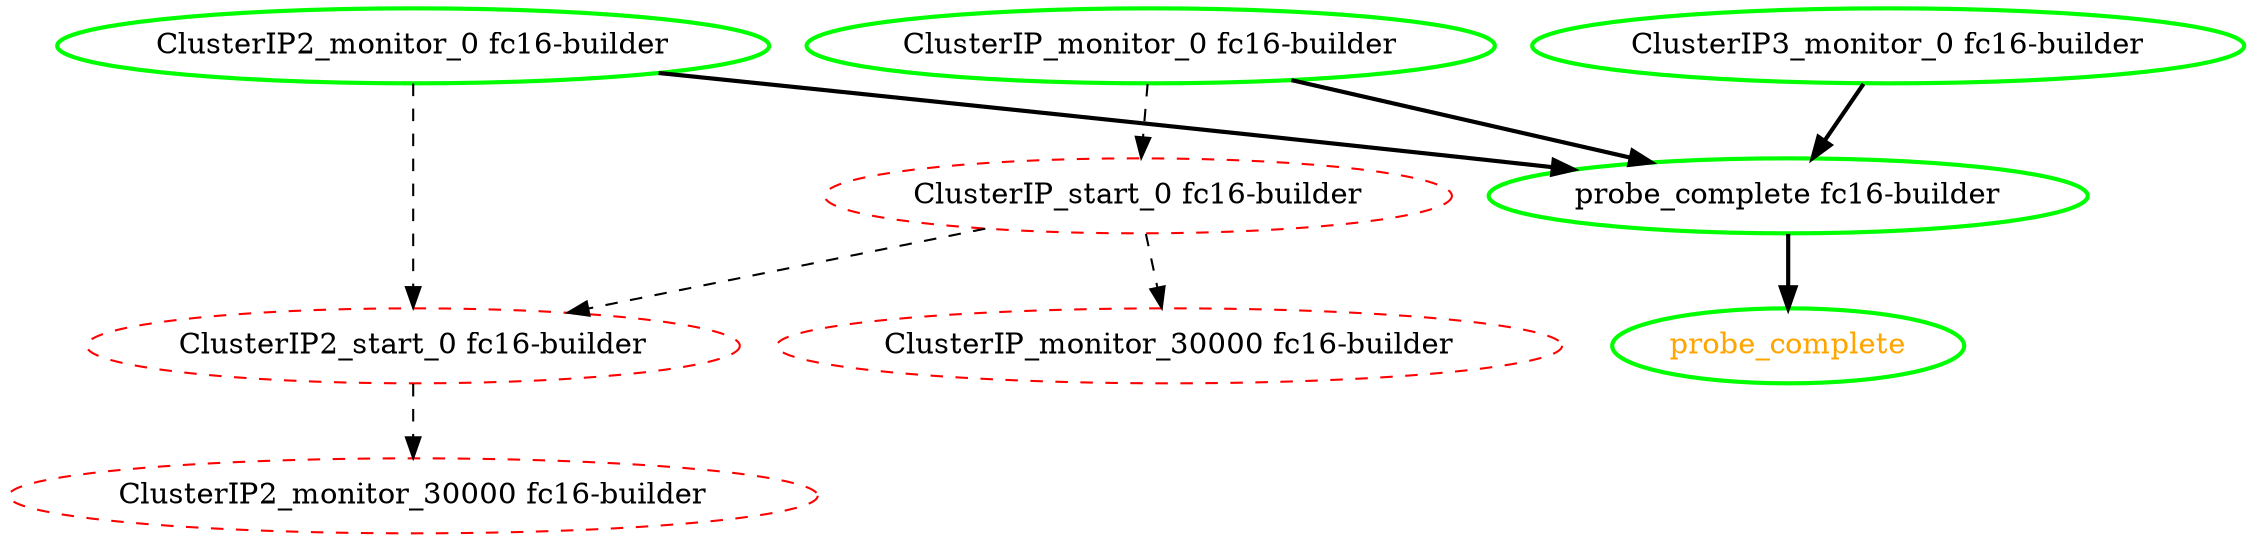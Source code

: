 digraph "g" {
"ClusterIP2_monitor_0 fc16-builder" -> "ClusterIP2_start_0 fc16-builder" [ style = dashed]
"ClusterIP2_monitor_0 fc16-builder" -> "probe_complete fc16-builder" [ style = bold]
"ClusterIP2_monitor_0 fc16-builder" [ style=bold color="green" fontcolor="black"]
"ClusterIP2_monitor_30000 fc16-builder" [ style=dashed color="red" fontcolor="black"]
"ClusterIP2_start_0 fc16-builder" -> "ClusterIP2_monitor_30000 fc16-builder" [ style = dashed]
"ClusterIP2_start_0 fc16-builder" [ style=dashed color="red" fontcolor="black"]
"ClusterIP3_monitor_0 fc16-builder" -> "probe_complete fc16-builder" [ style = bold]
"ClusterIP3_monitor_0 fc16-builder" [ style=bold color="green" fontcolor="black"]
"ClusterIP_monitor_0 fc16-builder" -> "ClusterIP_start_0 fc16-builder" [ style = dashed]
"ClusterIP_monitor_0 fc16-builder" -> "probe_complete fc16-builder" [ style = bold]
"ClusterIP_monitor_0 fc16-builder" [ style=bold color="green" fontcolor="black"]
"ClusterIP_monitor_30000 fc16-builder" [ style=dashed color="red" fontcolor="black"]
"ClusterIP_start_0 fc16-builder" -> "ClusterIP2_start_0 fc16-builder" [ style = dashed]
"ClusterIP_start_0 fc16-builder" -> "ClusterIP_monitor_30000 fc16-builder" [ style = dashed]
"ClusterIP_start_0 fc16-builder" [ style=dashed color="red" fontcolor="black"]
"probe_complete fc16-builder" -> "probe_complete" [ style = bold]
"probe_complete fc16-builder" [ style=bold color="green" fontcolor="black"]
"probe_complete" [ style=bold color="green" fontcolor="orange"]
}
